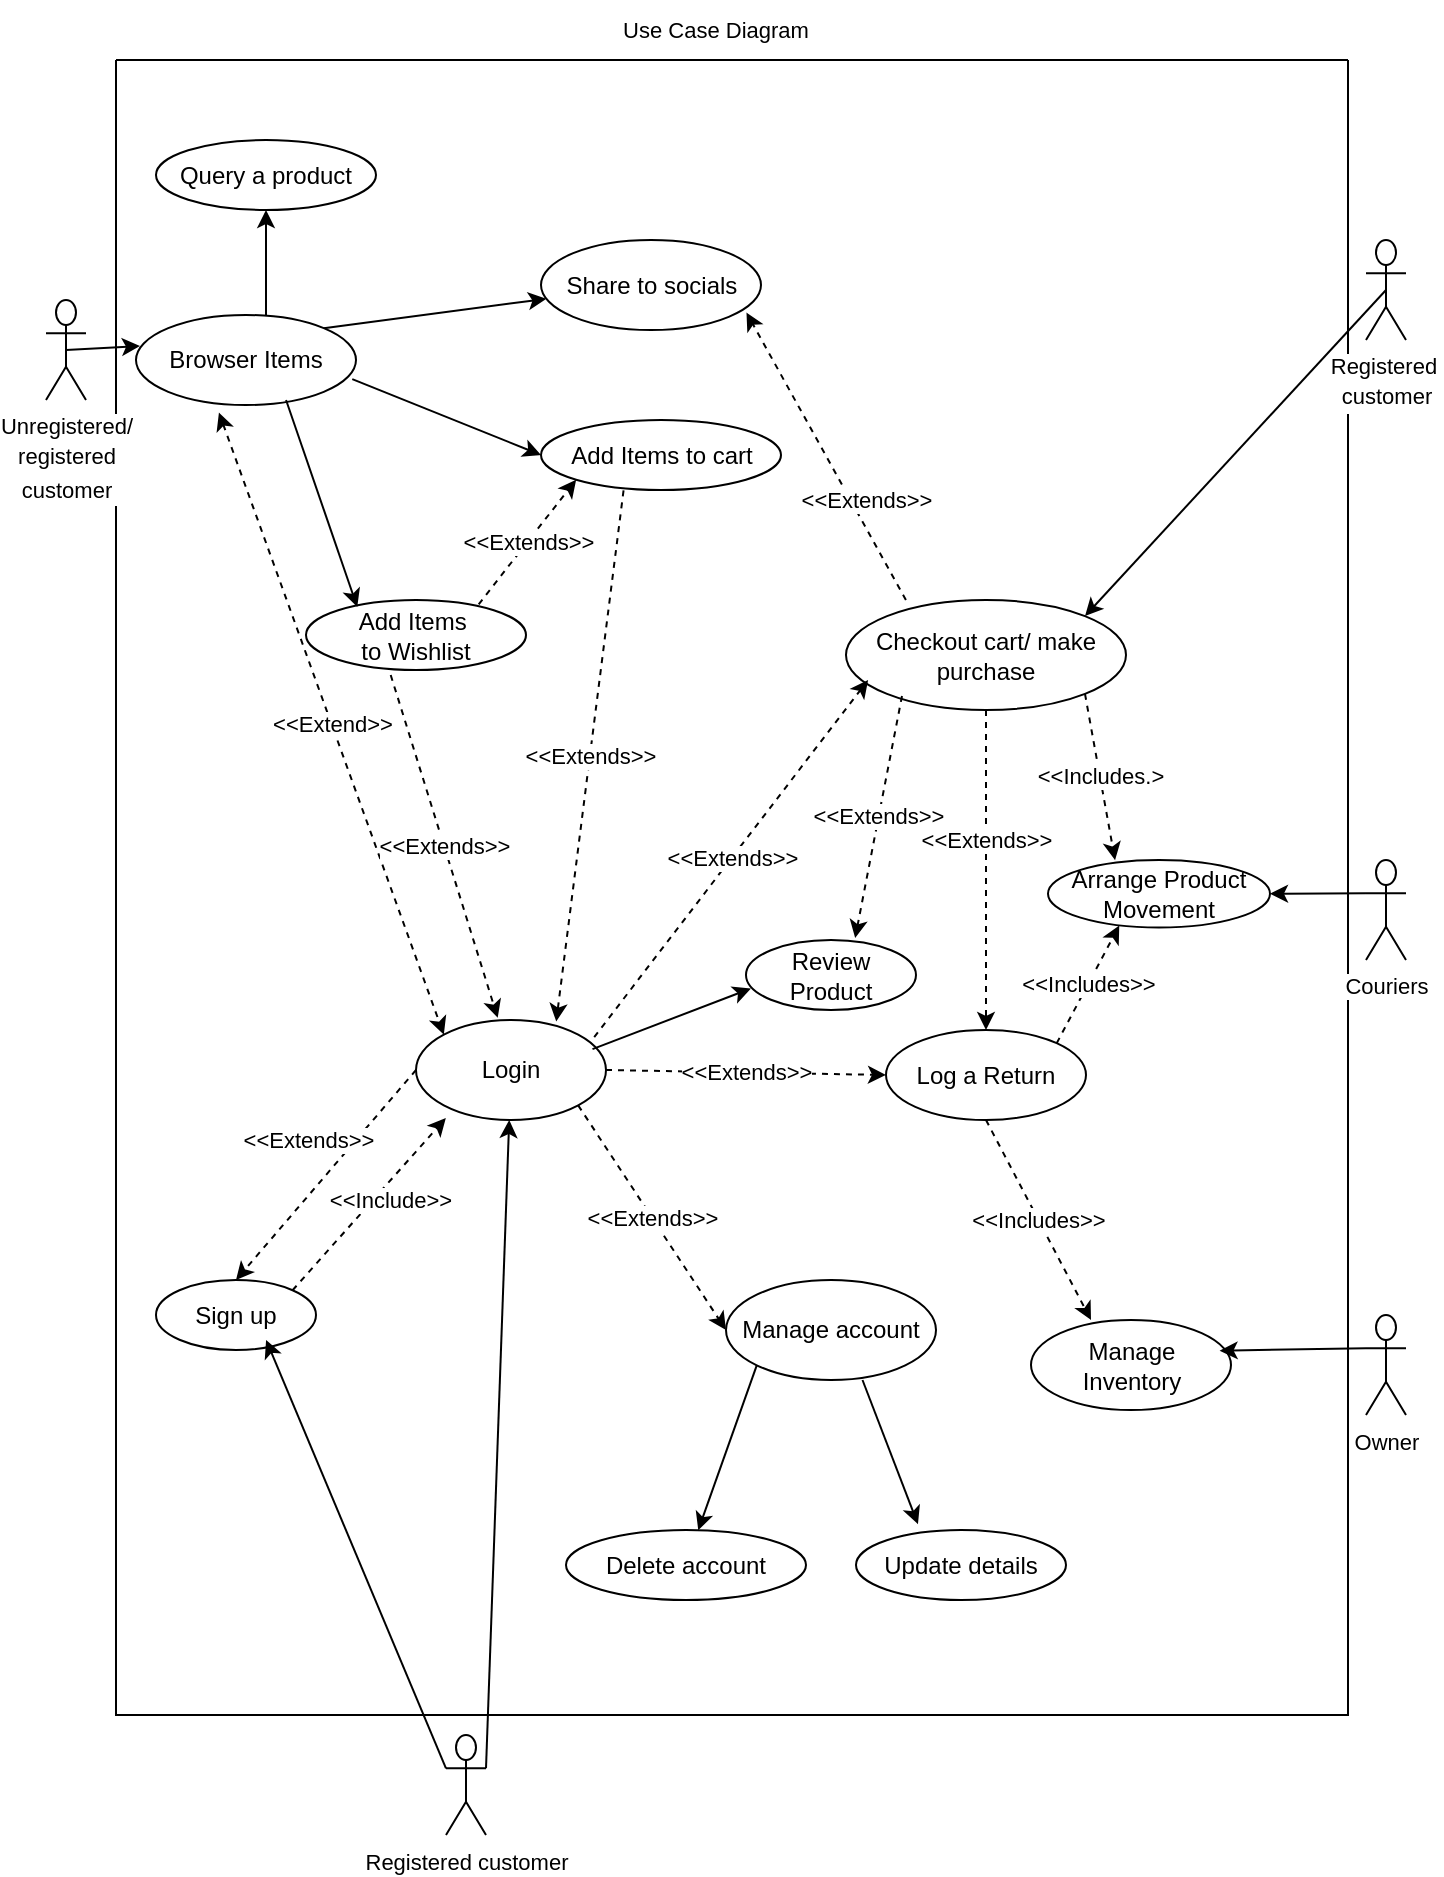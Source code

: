 <mxfile version="24.2.1" type="device">
  <diagram name="Page-1" id="-WID34RPrZ3JBbDgbCxV">
    <mxGraphModel dx="1719" dy="883" grid="1" gridSize="10" guides="1" tooltips="1" connect="1" arrows="1" fold="1" page="1" pageScale="1" pageWidth="827" pageHeight="1169" math="0" shadow="0">
      <root>
        <mxCell id="0" />
        <mxCell id="1" parent="0" />
        <mxCell id="OuwZTAwvk_KHiBmIs3wN-275" value="" style="swimlane;startSize=0;fontFamily=Helvetica;fontSize=11;fontColor=default;labelBackgroundColor=default;" vertex="1" parent="1">
          <mxGeometry x="114" y="140" width="616" height="827.5" as="geometry">
            <mxRectangle x="125" y="110" width="50" height="40" as="alternateBounds" />
          </mxGeometry>
        </mxCell>
        <mxCell id="OuwZTAwvk_KHiBmIs3wN-307" style="rounded=0;orthogonalLoop=1;jettySize=auto;html=1;exitX=0.983;exitY=0.713;exitDx=0;exitDy=0;entryX=0;entryY=0.5;entryDx=0;entryDy=0;exitPerimeter=0;" edge="1" parent="OuwZTAwvk_KHiBmIs3wN-275" source="OuwZTAwvk_KHiBmIs3wN-310" target="OuwZTAwvk_KHiBmIs3wN-312">
          <mxGeometry relative="1" as="geometry" />
        </mxCell>
        <mxCell id="OuwZTAwvk_KHiBmIs3wN-309" style="edgeStyle=none;rounded=0;orthogonalLoop=1;jettySize=auto;html=1;exitX=1;exitY=0;exitDx=0;exitDy=0;strokeColor=default;align=center;verticalAlign=middle;fontFamily=Helvetica;fontSize=11;fontColor=default;labelBackgroundColor=default;endArrow=classic;" edge="1" parent="OuwZTAwvk_KHiBmIs3wN-275" source="OuwZTAwvk_KHiBmIs3wN-310" target="OuwZTAwvk_KHiBmIs3wN-333">
          <mxGeometry relative="1" as="geometry" />
        </mxCell>
        <mxCell id="OuwZTAwvk_KHiBmIs3wN-368" value="&amp;lt;&amp;lt;Extend&amp;gt;&amp;gt;" style="edgeStyle=none;rounded=0;orthogonalLoop=1;jettySize=auto;html=1;exitX=0.377;exitY=1.084;exitDx=0;exitDy=0;entryX=0;entryY=0;entryDx=0;entryDy=0;strokeColor=default;align=center;verticalAlign=middle;fontFamily=Helvetica;fontSize=11;fontColor=default;labelBackgroundColor=default;endArrow=classic;startArrow=classic;startFill=1;dashed=1;exitPerimeter=0;" edge="1" parent="OuwZTAwvk_KHiBmIs3wN-275" source="OuwZTAwvk_KHiBmIs3wN-310" target="OuwZTAwvk_KHiBmIs3wN-315">
          <mxGeometry relative="1" as="geometry" />
        </mxCell>
        <mxCell id="OuwZTAwvk_KHiBmIs3wN-369" style="edgeStyle=none;rounded=0;orthogonalLoop=1;jettySize=auto;html=1;exitX=0.591;exitY=0.15;exitDx=0;exitDy=0;strokeColor=default;align=center;verticalAlign=middle;fontFamily=Helvetica;fontSize=11;fontColor=default;labelBackgroundColor=default;endArrow=classic;exitPerimeter=0;" edge="1" parent="OuwZTAwvk_KHiBmIs3wN-275" source="OuwZTAwvk_KHiBmIs3wN-310" target="OuwZTAwvk_KHiBmIs3wN-331">
          <mxGeometry relative="1" as="geometry" />
        </mxCell>
        <mxCell id="OuwZTAwvk_KHiBmIs3wN-310" value="Browser Items" style="ellipse;whiteSpace=wrap;html=1;" vertex="1" parent="OuwZTAwvk_KHiBmIs3wN-275">
          <mxGeometry x="10" y="127.5" width="110" height="45" as="geometry" />
        </mxCell>
        <mxCell id="OuwZTAwvk_KHiBmIs3wN-311" value="&amp;lt;&amp;lt;Extends&amp;gt;&amp;gt;" style="edgeStyle=none;rounded=0;orthogonalLoop=1;jettySize=auto;html=1;strokeColor=default;align=center;verticalAlign=middle;fontFamily=Helvetica;fontSize=11;fontColor=default;labelBackgroundColor=default;endArrow=classic;entryX=0.738;entryY=0.015;entryDx=0;entryDy=0;entryPerimeter=0;dashed=1;exitX=0.344;exitY=1.007;exitDx=0;exitDy=0;exitPerimeter=0;" edge="1" parent="OuwZTAwvk_KHiBmIs3wN-275" source="OuwZTAwvk_KHiBmIs3wN-312" target="OuwZTAwvk_KHiBmIs3wN-315">
          <mxGeometry relative="1" as="geometry">
            <mxPoint x="277" y="200" as="sourcePoint" />
          </mxGeometry>
        </mxCell>
        <mxCell id="OuwZTAwvk_KHiBmIs3wN-312" value="Add Items&lt;span style=&quot;background-color: initial;&quot;&gt;&amp;nbsp;to cart&lt;/span&gt;" style="ellipse;whiteSpace=wrap;html=1;" vertex="1" parent="OuwZTAwvk_KHiBmIs3wN-275">
          <mxGeometry x="212.5" y="180" width="120" height="35" as="geometry" />
        </mxCell>
        <mxCell id="OuwZTAwvk_KHiBmIs3wN-313" value="&amp;lt;&amp;lt;Extends&amp;gt;&amp;gt;" style="edgeStyle=none;rounded=0;orthogonalLoop=1;jettySize=auto;html=1;exitX=0.385;exitY=1.071;exitDx=0;exitDy=0;strokeColor=default;align=center;verticalAlign=middle;fontFamily=Helvetica;fontSize=11;fontColor=default;labelBackgroundColor=default;endArrow=classic;entryX=0.43;entryY=-0.022;entryDx=0;entryDy=0;entryPerimeter=0;dashed=1;exitPerimeter=0;" edge="1" parent="OuwZTAwvk_KHiBmIs3wN-275" source="OuwZTAwvk_KHiBmIs3wN-314" target="OuwZTAwvk_KHiBmIs3wN-315">
          <mxGeometry relative="1" as="geometry" />
        </mxCell>
        <mxCell id="OuwZTAwvk_KHiBmIs3wN-314" value="Add Items&amp;nbsp;&lt;div&gt;to Wishlist&lt;/div&gt;" style="ellipse;whiteSpace=wrap;html=1;" vertex="1" parent="OuwZTAwvk_KHiBmIs3wN-275">
          <mxGeometry x="95" y="270" width="110" height="35" as="geometry" />
        </mxCell>
        <mxCell id="OuwZTAwvk_KHiBmIs3wN-339" value="&amp;lt;&amp;lt;Include&amp;gt;&amp;gt;" style="edgeStyle=none;rounded=0;orthogonalLoop=1;jettySize=auto;html=1;exitX=1;exitY=0;exitDx=0;exitDy=0;entryX=0.157;entryY=0.981;entryDx=0;entryDy=0;strokeColor=default;align=center;verticalAlign=middle;fontFamily=Helvetica;fontSize=11;fontColor=default;labelBackgroundColor=default;endArrow=classic;dashed=1;entryPerimeter=0;" edge="1" parent="OuwZTAwvk_KHiBmIs3wN-275" source="OuwZTAwvk_KHiBmIs3wN-316" target="OuwZTAwvk_KHiBmIs3wN-315">
          <mxGeometry x="0.134" y="-5" relative="1" as="geometry">
            <mxPoint x="1" as="offset" />
          </mxGeometry>
        </mxCell>
        <mxCell id="OuwZTAwvk_KHiBmIs3wN-340" value="&amp;lt;&amp;lt;Extends&amp;gt;&amp;gt;" style="edgeStyle=none;rounded=0;orthogonalLoop=1;jettySize=auto;html=1;exitX=0.5;exitY=1;exitDx=0;exitDy=0;entryX=0.5;entryY=0;entryDx=0;entryDy=0;strokeColor=default;align=center;verticalAlign=middle;fontFamily=Helvetica;fontSize=11;fontColor=default;labelBackgroundColor=default;endArrow=classic;dashed=1;" edge="1" parent="OuwZTAwvk_KHiBmIs3wN-275" source="OuwZTAwvk_KHiBmIs3wN-317" target="OuwZTAwvk_KHiBmIs3wN-334">
          <mxGeometry x="-0.188" relative="1" as="geometry">
            <mxPoint as="offset" />
          </mxGeometry>
        </mxCell>
        <mxCell id="OuwZTAwvk_KHiBmIs3wN-341" value="&amp;lt;&amp;lt;Extends&amp;gt;&amp;gt;" style="edgeStyle=none;rounded=0;orthogonalLoop=1;jettySize=auto;html=1;exitX=0.214;exitY=0;exitDx=0;exitDy=0;entryX=0.934;entryY=0.806;entryDx=0;entryDy=0;strokeColor=default;align=center;verticalAlign=middle;fontFamily=Helvetica;fontSize=11;fontColor=default;labelBackgroundColor=default;endArrow=classic;exitPerimeter=0;dashed=1;entryPerimeter=0;" edge="1" parent="OuwZTAwvk_KHiBmIs3wN-275" source="OuwZTAwvk_KHiBmIs3wN-317" target="OuwZTAwvk_KHiBmIs3wN-333">
          <mxGeometry x="-0.35" y="-7" relative="1" as="geometry">
            <mxPoint as="offset" />
          </mxGeometry>
        </mxCell>
        <mxCell id="OuwZTAwvk_KHiBmIs3wN-317" value="Checkout cart/ make purchase" style="ellipse;whiteSpace=wrap;html=1;" vertex="1" parent="OuwZTAwvk_KHiBmIs3wN-275">
          <mxGeometry x="365" y="270" width="140" height="55" as="geometry" />
        </mxCell>
        <mxCell id="OuwZTAwvk_KHiBmIs3wN-321" style="rounded=0;orthogonalLoop=1;jettySize=auto;html=1;exitX=0.682;exitY=0.944;exitDx=0;exitDy=0;entryX=0.233;entryY=0.1;entryDx=0;entryDy=0;entryPerimeter=0;exitPerimeter=0;" edge="1" parent="OuwZTAwvk_KHiBmIs3wN-275" source="OuwZTAwvk_KHiBmIs3wN-310" target="OuwZTAwvk_KHiBmIs3wN-314">
          <mxGeometry relative="1" as="geometry" />
        </mxCell>
        <mxCell id="OuwZTAwvk_KHiBmIs3wN-328" style="rounded=0;orthogonalLoop=1;jettySize=auto;html=1;exitX=0.65;exitY=1;exitDx=0;exitDy=0;entryX=0.295;entryY=-0.083;entryDx=0;entryDy=0;entryPerimeter=0;exitPerimeter=0;" edge="1" parent="OuwZTAwvk_KHiBmIs3wN-275" source="OuwZTAwvk_KHiBmIs3wN-326" target="OuwZTAwvk_KHiBmIs3wN-327">
          <mxGeometry relative="1" as="geometry" />
        </mxCell>
        <mxCell id="OuwZTAwvk_KHiBmIs3wN-330" value="&amp;lt;&amp;lt;Extends&amp;gt;&amp;gt;" style="edgeStyle=none;rounded=0;orthogonalLoop=1;jettySize=auto;html=1;strokeColor=default;align=center;verticalAlign=middle;fontFamily=Helvetica;fontSize=11;fontColor=default;labelBackgroundColor=default;endArrow=classic;dashed=1;exitX=0.785;exitY=0.061;exitDx=0;exitDy=0;entryX=0;entryY=1;entryDx=0;entryDy=0;exitPerimeter=0;" edge="1" parent="OuwZTAwvk_KHiBmIs3wN-275" source="OuwZTAwvk_KHiBmIs3wN-314" target="OuwZTAwvk_KHiBmIs3wN-312">
          <mxGeometry relative="1" as="geometry" />
        </mxCell>
        <mxCell id="OuwZTAwvk_KHiBmIs3wN-331" value="Query a product" style="ellipse;whiteSpace=wrap;html=1;" vertex="1" parent="OuwZTAwvk_KHiBmIs3wN-275">
          <mxGeometry x="20" y="40" width="110" height="35" as="geometry" />
        </mxCell>
        <mxCell id="OuwZTAwvk_KHiBmIs3wN-332" value="&amp;lt;&amp;lt;Extends&amp;gt;&amp;gt;" style="edgeStyle=none;rounded=0;orthogonalLoop=1;jettySize=auto;html=1;entryX=0.079;entryY=0.727;entryDx=0;entryDy=0;entryPerimeter=0;strokeColor=default;align=center;verticalAlign=middle;fontFamily=Helvetica;fontSize=11;fontColor=default;labelBackgroundColor=default;endArrow=classic;exitX=0.938;exitY=0.171;exitDx=0;exitDy=0;exitPerimeter=0;dashed=1;startArrow=none;startFill=0;" edge="1" parent="OuwZTAwvk_KHiBmIs3wN-275" source="OuwZTAwvk_KHiBmIs3wN-315" target="OuwZTAwvk_KHiBmIs3wN-317">
          <mxGeometry relative="1" as="geometry" />
        </mxCell>
        <mxCell id="OuwZTAwvk_KHiBmIs3wN-333" value="Share to socials" style="ellipse;whiteSpace=wrap;html=1;" vertex="1" parent="OuwZTAwvk_KHiBmIs3wN-275">
          <mxGeometry x="212.5" y="90" width="110" height="45" as="geometry" />
        </mxCell>
        <mxCell id="OuwZTAwvk_KHiBmIs3wN-389" value="&amp;lt;&amp;lt;Includes&amp;gt;&amp;gt;" style="edgeStyle=none;rounded=0;orthogonalLoop=1;jettySize=auto;html=1;exitX=1;exitY=0;exitDx=0;exitDy=0;strokeColor=default;align=center;verticalAlign=middle;fontFamily=Helvetica;fontSize=11;fontColor=default;labelBackgroundColor=default;endArrow=classic;dashed=1;entryX=0.321;entryY=0.971;entryDx=0;entryDy=0;entryPerimeter=0;" edge="1" parent="OuwZTAwvk_KHiBmIs3wN-275" source="OuwZTAwvk_KHiBmIs3wN-334" target="OuwZTAwvk_KHiBmIs3wN-385">
          <mxGeometry relative="1" as="geometry" />
        </mxCell>
        <mxCell id="OuwZTAwvk_KHiBmIs3wN-334" value="Log a Return" style="ellipse;whiteSpace=wrap;html=1;" vertex="1" parent="OuwZTAwvk_KHiBmIs3wN-275">
          <mxGeometry x="385" y="485" width="100" height="45" as="geometry" />
        </mxCell>
        <mxCell id="OuwZTAwvk_KHiBmIs3wN-337" value="&amp;lt;&amp;lt;Extends&amp;gt;&amp;gt;" style="edgeStyle=none;rounded=0;orthogonalLoop=1;jettySize=auto;html=1;exitX=0.2;exitY=0.873;exitDx=0;exitDy=0;entryX=0.642;entryY=-0.029;entryDx=0;entryDy=0;entryPerimeter=0;strokeColor=default;align=center;verticalAlign=middle;fontFamily=Helvetica;fontSize=11;fontColor=default;labelBackgroundColor=default;endArrow=classic;exitPerimeter=0;dashed=1;" edge="1" parent="OuwZTAwvk_KHiBmIs3wN-275" source="OuwZTAwvk_KHiBmIs3wN-317" target="OuwZTAwvk_KHiBmIs3wN-319">
          <mxGeometry relative="1" as="geometry" />
        </mxCell>
        <mxCell id="OuwZTAwvk_KHiBmIs3wN-367" style="edgeStyle=none;rounded=0;orthogonalLoop=1;jettySize=auto;html=1;exitX=0;exitY=1;exitDx=0;exitDy=0;strokeColor=default;align=center;verticalAlign=middle;fontFamily=Helvetica;fontSize=11;fontColor=default;labelBackgroundColor=default;endArrow=classic;" edge="1" parent="OuwZTAwvk_KHiBmIs3wN-275" source="OuwZTAwvk_KHiBmIs3wN-326" target="OuwZTAwvk_KHiBmIs3wN-329">
          <mxGeometry relative="1" as="geometry" />
        </mxCell>
        <mxCell id="OuwZTAwvk_KHiBmIs3wN-326" value="Manage account" style="ellipse;whiteSpace=wrap;html=1;" vertex="1" parent="OuwZTAwvk_KHiBmIs3wN-275">
          <mxGeometry x="305" y="610" width="105" height="50" as="geometry" />
        </mxCell>
        <mxCell id="OuwZTAwvk_KHiBmIs3wN-329" value="Delete account" style="ellipse;whiteSpace=wrap;html=1;" vertex="1" parent="OuwZTAwvk_KHiBmIs3wN-275">
          <mxGeometry x="225" y="735" width="120" height="35" as="geometry" />
        </mxCell>
        <mxCell id="OuwZTAwvk_KHiBmIs3wN-316" value="Sign up" style="ellipse;whiteSpace=wrap;html=1;" vertex="1" parent="OuwZTAwvk_KHiBmIs3wN-275">
          <mxGeometry x="20" y="610" width="80" height="35" as="geometry" />
        </mxCell>
        <mxCell id="OuwZTAwvk_KHiBmIs3wN-364" value="&amp;lt;&amp;lt;Extends&amp;gt;&amp;gt;" style="edgeStyle=none;rounded=0;orthogonalLoop=1;jettySize=auto;html=1;exitX=1;exitY=0.5;exitDx=0;exitDy=0;entryX=0;entryY=0.5;entryDx=0;entryDy=0;strokeColor=default;align=center;verticalAlign=middle;fontFamily=Helvetica;fontSize=11;fontColor=default;labelBackgroundColor=default;endArrow=classic;dashed=1;" edge="1" parent="OuwZTAwvk_KHiBmIs3wN-275" source="OuwZTAwvk_KHiBmIs3wN-315" target="OuwZTAwvk_KHiBmIs3wN-334">
          <mxGeometry relative="1" as="geometry" />
        </mxCell>
        <mxCell id="OuwZTAwvk_KHiBmIs3wN-365" value="&amp;lt;&amp;lt;Extends&amp;gt;&amp;gt;" style="edgeStyle=none;rounded=0;orthogonalLoop=1;jettySize=auto;html=1;exitX=1;exitY=1;exitDx=0;exitDy=0;strokeColor=default;align=center;verticalAlign=middle;fontFamily=Helvetica;fontSize=11;fontColor=default;labelBackgroundColor=default;endArrow=classic;entryX=0;entryY=0.5;entryDx=0;entryDy=0;dashed=1;" edge="1" parent="OuwZTAwvk_KHiBmIs3wN-275" source="OuwZTAwvk_KHiBmIs3wN-315" target="OuwZTAwvk_KHiBmIs3wN-326">
          <mxGeometry relative="1" as="geometry" />
        </mxCell>
        <mxCell id="OuwZTAwvk_KHiBmIs3wN-380" value="&amp;lt;&amp;lt;Extends&amp;gt;&amp;gt;" style="edgeStyle=none;rounded=0;orthogonalLoop=1;jettySize=auto;html=1;exitX=0;exitY=0.5;exitDx=0;exitDy=0;entryX=0.5;entryY=0;entryDx=0;entryDy=0;strokeColor=default;align=center;verticalAlign=middle;fontFamily=Helvetica;fontSize=11;fontColor=default;labelBackgroundColor=default;endArrow=classic;dashed=1;" edge="1" parent="OuwZTAwvk_KHiBmIs3wN-275" source="OuwZTAwvk_KHiBmIs3wN-315" target="OuwZTAwvk_KHiBmIs3wN-316">
          <mxGeometry x="-0.107" y="-18" relative="1" as="geometry">
            <mxPoint as="offset" />
          </mxGeometry>
        </mxCell>
        <mxCell id="OuwZTAwvk_KHiBmIs3wN-315" value="Login" style="ellipse;whiteSpace=wrap;html=1;" vertex="1" parent="OuwZTAwvk_KHiBmIs3wN-275">
          <mxGeometry x="150" y="480" width="95" height="50" as="geometry" />
        </mxCell>
        <mxCell id="OuwZTAwvk_KHiBmIs3wN-319" value="Review&lt;div&gt;Product&lt;/div&gt;" style="ellipse;whiteSpace=wrap;html=1;" vertex="1" parent="OuwZTAwvk_KHiBmIs3wN-275">
          <mxGeometry x="315" y="440" width="85" height="35" as="geometry" />
        </mxCell>
        <mxCell id="OuwZTAwvk_KHiBmIs3wN-327" value="Update details" style="ellipse;whiteSpace=wrap;html=1;" vertex="1" parent="OuwZTAwvk_KHiBmIs3wN-275">
          <mxGeometry x="370" y="735" width="105" height="35" as="geometry" />
        </mxCell>
        <mxCell id="OuwZTAwvk_KHiBmIs3wN-363" style="edgeStyle=none;rounded=0;orthogonalLoop=1;jettySize=auto;html=1;exitX=0.929;exitY=0.291;exitDx=0;exitDy=0;entryX=0.029;entryY=0.692;entryDx=0;entryDy=0;entryPerimeter=0;strokeColor=default;align=center;verticalAlign=middle;fontFamily=Helvetica;fontSize=11;fontColor=default;labelBackgroundColor=default;endArrow=classic;exitPerimeter=0;" edge="1" parent="OuwZTAwvk_KHiBmIs3wN-275" source="OuwZTAwvk_KHiBmIs3wN-315" target="OuwZTAwvk_KHiBmIs3wN-319">
          <mxGeometry relative="1" as="geometry" />
        </mxCell>
        <mxCell id="OuwZTAwvk_KHiBmIs3wN-381" value="Manage&lt;div&gt;Inventory&lt;/div&gt;" style="ellipse;whiteSpace=wrap;html=1;" vertex="1" parent="OuwZTAwvk_KHiBmIs3wN-275">
          <mxGeometry x="457.5" y="630" width="100" height="45" as="geometry" />
        </mxCell>
        <mxCell id="OuwZTAwvk_KHiBmIs3wN-384" value="&amp;lt;&amp;lt;Includes&amp;gt;&amp;gt;" style="edgeStyle=none;rounded=0;orthogonalLoop=1;jettySize=auto;html=1;exitX=0.5;exitY=1;exitDx=0;exitDy=0;entryX=0.3;entryY=0;entryDx=0;entryDy=0;entryPerimeter=0;strokeColor=default;align=center;verticalAlign=middle;fontFamily=Helvetica;fontSize=11;fontColor=default;labelBackgroundColor=default;endArrow=classic;dashed=1;" edge="1" parent="OuwZTAwvk_KHiBmIs3wN-275" source="OuwZTAwvk_KHiBmIs3wN-334" target="OuwZTAwvk_KHiBmIs3wN-381">
          <mxGeometry relative="1" as="geometry" />
        </mxCell>
        <mxCell id="OuwZTAwvk_KHiBmIs3wN-385" value="Arrange Product&lt;div&gt;Movement&lt;/div&gt;" style="ellipse;whiteSpace=wrap;html=1;" vertex="1" parent="OuwZTAwvk_KHiBmIs3wN-275">
          <mxGeometry x="466" y="400" width="111" height="33.75" as="geometry" />
        </mxCell>
        <mxCell id="OuwZTAwvk_KHiBmIs3wN-387" value="&amp;lt;&amp;lt;Includes.&amp;gt;" style="edgeStyle=none;rounded=0;orthogonalLoop=1;jettySize=auto;html=1;exitX=1;exitY=1;exitDx=0;exitDy=0;entryX=0.302;entryY=0.002;entryDx=0;entryDy=0;entryPerimeter=0;strokeColor=default;align=center;verticalAlign=middle;fontFamily=Helvetica;fontSize=11;fontColor=default;labelBackgroundColor=default;endArrow=classic;dashed=1;" edge="1" parent="OuwZTAwvk_KHiBmIs3wN-275" source="OuwZTAwvk_KHiBmIs3wN-317" target="OuwZTAwvk_KHiBmIs3wN-385">
          <mxGeometry relative="1" as="geometry" />
        </mxCell>
        <mxCell id="OuwZTAwvk_KHiBmIs3wN-342" value="Unregistered/&lt;div style=&quot;line-height: 150%;&quot;&gt;registered&lt;/div&gt;&lt;div style=&quot;line-height: 150%;&quot;&gt;customer&lt;/div&gt;" style="shape=umlActor;verticalLabelPosition=bottom;verticalAlign=top;html=1;outlineConnect=0;fontFamily=Helvetica;fontSize=11;fontColor=default;labelBackgroundColor=default;" vertex="1" parent="1">
          <mxGeometry x="79" y="260" width="20" height="50" as="geometry" />
        </mxCell>
        <mxCell id="OuwZTAwvk_KHiBmIs3wN-351" style="edgeStyle=none;rounded=0;orthogonalLoop=1;jettySize=auto;html=1;exitX=0.5;exitY=0.5;exitDx=0;exitDy=0;exitPerimeter=0;entryX=1;entryY=0;entryDx=0;entryDy=0;strokeColor=default;align=center;verticalAlign=middle;fontFamily=Helvetica;fontSize=11;fontColor=default;labelBackgroundColor=default;endArrow=classic;" edge="1" parent="1" source="OuwZTAwvk_KHiBmIs3wN-348" target="OuwZTAwvk_KHiBmIs3wN-317">
          <mxGeometry relative="1" as="geometry" />
        </mxCell>
        <mxCell id="OuwZTAwvk_KHiBmIs3wN-348" value="Registered&amp;nbsp;&lt;div style=&quot;line-height: 150%;&quot;&gt;customer&lt;/div&gt;" style="shape=umlActor;verticalLabelPosition=bottom;verticalAlign=top;html=1;outlineConnect=0;fontFamily=Helvetica;fontSize=11;fontColor=default;labelBackgroundColor=default;" vertex="1" parent="1">
          <mxGeometry x="739" y="230" width="20" height="50" as="geometry" />
        </mxCell>
        <mxCell id="OuwZTAwvk_KHiBmIs3wN-352" style="edgeStyle=none;rounded=0;orthogonalLoop=1;jettySize=auto;html=1;exitX=0.5;exitY=0.5;exitDx=0;exitDy=0;exitPerimeter=0;entryX=0.018;entryY=0.344;entryDx=0;entryDy=0;entryPerimeter=0;strokeColor=default;align=center;verticalAlign=middle;fontFamily=Helvetica;fontSize=11;fontColor=default;labelBackgroundColor=default;endArrow=classic;" edge="1" parent="1" source="OuwZTAwvk_KHiBmIs3wN-342" target="OuwZTAwvk_KHiBmIs3wN-310">
          <mxGeometry relative="1" as="geometry" />
        </mxCell>
        <mxCell id="OuwZTAwvk_KHiBmIs3wN-355" value="Use Case Diagram" style="text;html=1;align=center;verticalAlign=middle;whiteSpace=wrap;rounded=0;fontFamily=Helvetica;fontSize=11;fontColor=default;labelBackgroundColor=default;" vertex="1" parent="1">
          <mxGeometry x="364" y="110" width="100" height="30" as="geometry" />
        </mxCell>
        <mxCell id="OuwZTAwvk_KHiBmIs3wN-360" style="edgeStyle=none;rounded=0;orthogonalLoop=1;jettySize=auto;html=1;exitX=1;exitY=0.333;exitDx=0;exitDy=0;exitPerimeter=0;strokeColor=default;align=center;verticalAlign=middle;fontFamily=Helvetica;fontSize=11;fontColor=default;labelBackgroundColor=default;endArrow=classic;" edge="1" parent="1" source="OuwZTAwvk_KHiBmIs3wN-344" target="OuwZTAwvk_KHiBmIs3wN-315">
          <mxGeometry relative="1" as="geometry" />
        </mxCell>
        <mxCell id="OuwZTAwvk_KHiBmIs3wN-344" value="Registered customer" style="shape=umlActor;verticalLabelPosition=bottom;verticalAlign=top;html=1;outlineConnect=0;fontFamily=Helvetica;fontSize=11;fontColor=default;labelBackgroundColor=default;" vertex="1" parent="1">
          <mxGeometry x="279" y="977.5" width="20" height="50" as="geometry" />
        </mxCell>
        <mxCell id="OuwZTAwvk_KHiBmIs3wN-361" style="edgeStyle=none;rounded=0;orthogonalLoop=1;jettySize=auto;html=1;exitX=0;exitY=0.333;exitDx=0;exitDy=0;exitPerimeter=0;entryX=0.688;entryY=0.857;entryDx=0;entryDy=0;entryPerimeter=0;strokeColor=default;align=center;verticalAlign=middle;fontFamily=Helvetica;fontSize=11;fontColor=default;labelBackgroundColor=default;endArrow=classic;" edge="1" parent="1" source="OuwZTAwvk_KHiBmIs3wN-344" target="OuwZTAwvk_KHiBmIs3wN-316">
          <mxGeometry relative="1" as="geometry" />
        </mxCell>
        <mxCell id="OuwZTAwvk_KHiBmIs3wN-378" style="edgeStyle=none;rounded=0;orthogonalLoop=1;jettySize=auto;html=1;exitX=0;exitY=0.333;exitDx=0;exitDy=0;exitPerimeter=0;entryX=0.977;entryY=0.393;entryDx=0;entryDy=0;entryPerimeter=0;strokeColor=default;align=center;verticalAlign=middle;fontFamily=Helvetica;fontSize=11;fontColor=default;labelBackgroundColor=default;endArrow=classic;" edge="1" parent="1" source="OuwZTAwvk_KHiBmIs3wN-377">
          <mxGeometry relative="1" as="geometry">
            <mxPoint x="681.125" y="247.685" as="targetPoint" />
          </mxGeometry>
        </mxCell>
        <mxCell id="OuwZTAwvk_KHiBmIs3wN-382" value="Owner" style="shape=umlActor;verticalLabelPosition=bottom;verticalAlign=top;html=1;outlineConnect=0;fontFamily=Helvetica;fontSize=11;fontColor=default;labelBackgroundColor=default;" vertex="1" parent="1">
          <mxGeometry x="739" y="767.5" width="20" height="50" as="geometry" />
        </mxCell>
        <mxCell id="OuwZTAwvk_KHiBmIs3wN-383" style="edgeStyle=none;rounded=0;orthogonalLoop=1;jettySize=auto;html=1;exitX=0;exitY=0.333;exitDx=0;exitDy=0;exitPerimeter=0;entryX=0.943;entryY=0.341;entryDx=0;entryDy=0;entryPerimeter=0;strokeColor=default;align=center;verticalAlign=middle;fontFamily=Helvetica;fontSize=11;fontColor=default;labelBackgroundColor=default;endArrow=classic;" edge="1" parent="1" source="OuwZTAwvk_KHiBmIs3wN-382" target="OuwZTAwvk_KHiBmIs3wN-381">
          <mxGeometry relative="1" as="geometry" />
        </mxCell>
        <mxCell id="OuwZTAwvk_KHiBmIs3wN-388" style="edgeStyle=none;rounded=0;orthogonalLoop=1;jettySize=auto;html=1;exitX=0;exitY=0.333;exitDx=0;exitDy=0;exitPerimeter=0;entryX=1;entryY=0.5;entryDx=0;entryDy=0;strokeColor=default;align=center;verticalAlign=middle;fontFamily=Helvetica;fontSize=11;fontColor=default;labelBackgroundColor=default;endArrow=classic;" edge="1" parent="1" source="OuwZTAwvk_KHiBmIs3wN-386" target="OuwZTAwvk_KHiBmIs3wN-385">
          <mxGeometry relative="1" as="geometry" />
        </mxCell>
        <mxCell id="OuwZTAwvk_KHiBmIs3wN-386" value="Couriers" style="shape=umlActor;verticalLabelPosition=bottom;verticalAlign=top;html=1;outlineConnect=0;fontFamily=Helvetica;fontSize=11;fontColor=default;labelBackgroundColor=default;" vertex="1" parent="1">
          <mxGeometry x="739" y="540" width="20" height="50" as="geometry" />
        </mxCell>
      </root>
    </mxGraphModel>
  </diagram>
</mxfile>
